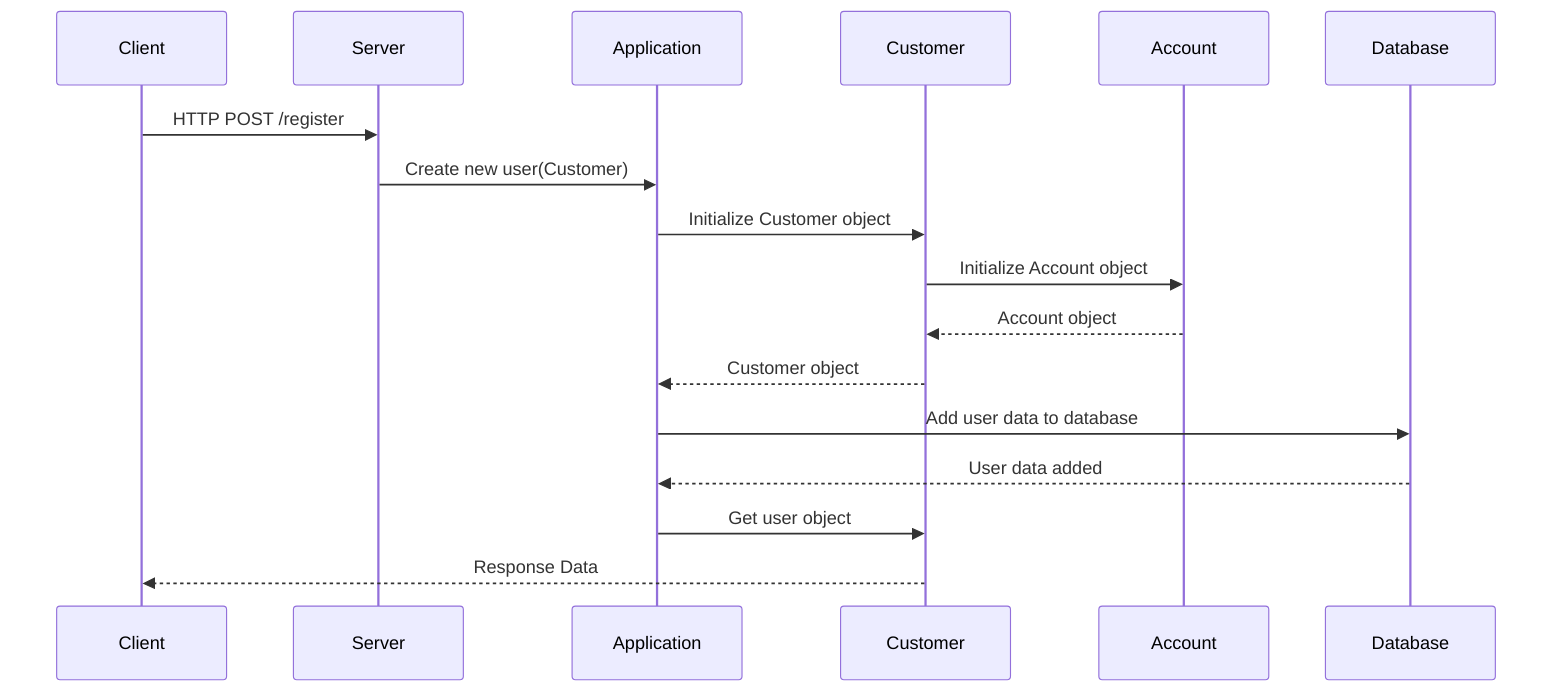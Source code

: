 sequenceDiagram
  participant Client
  participant Server

  Client->>Server: HTTP POST /register
  Server->>Application: Create new user(Customer)
  Application->>Customer: Initialize Customer object
  Customer->>Account: Initialize Account object
  Account-->>Customer: Account object
  Customer-->>Application: Customer object
  Application->>Database: Add user data to database
  Database-->>Application: User data added
  Application->>Customer: Get user object
  Customer-->>Client: Response Data